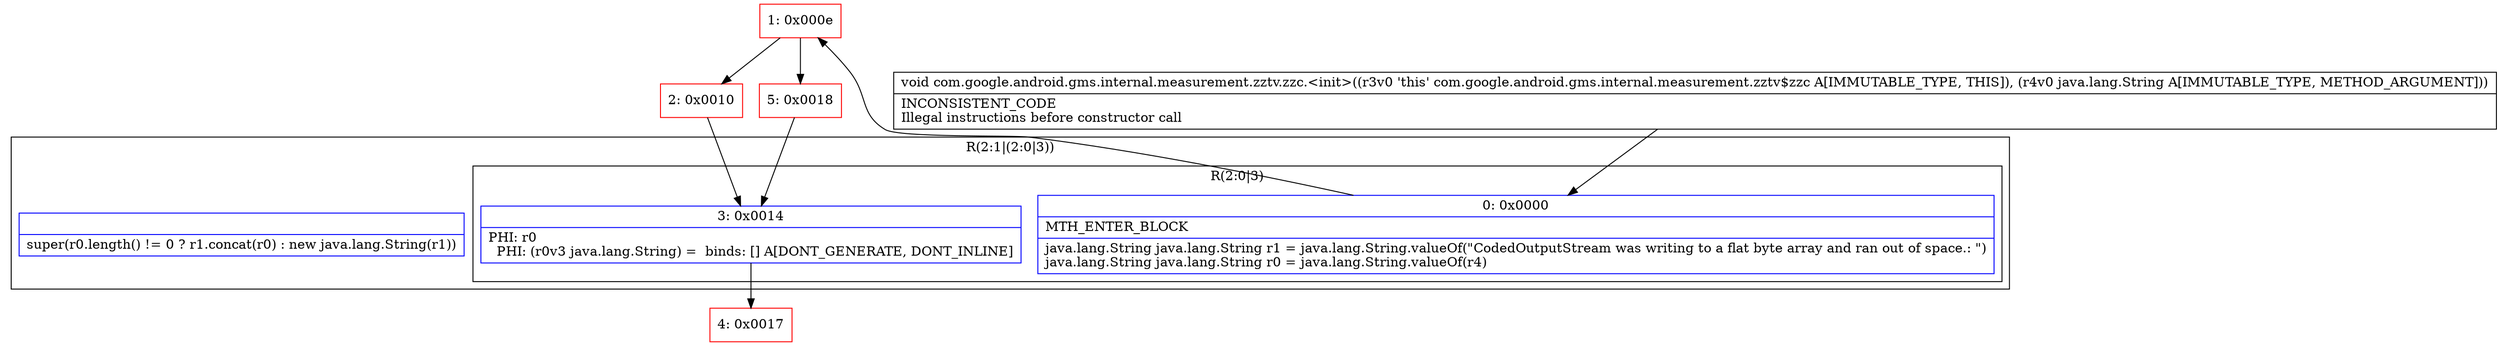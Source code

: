digraph "CFG forcom.google.android.gms.internal.measurement.zztv.zzc.\<init\>(Ljava\/lang\/String;)V" {
subgraph cluster_Region_766930064 {
label = "R(2:1|(2:0|3))";
node [shape=record,color=blue];
Node_InsnContainer_1762348816 [shape=record,label="{|super(r0.length() != 0 ? r1.concat(r0) : new java.lang.String(r1))\l}"];
subgraph cluster_Region_1144822511 {
label = "R(2:0|3)";
node [shape=record,color=blue];
Node_0 [shape=record,label="{0\:\ 0x0000|MTH_ENTER_BLOCK\l|java.lang.String java.lang.String r1 = java.lang.String.valueOf(\"CodedOutputStream was writing to a flat byte array and ran out of space.: \")\ljava.lang.String java.lang.String r0 = java.lang.String.valueOf(r4)\l}"];
Node_3 [shape=record,label="{3\:\ 0x0014|PHI: r0 \l  PHI: (r0v3 java.lang.String) =  binds: [] A[DONT_GENERATE, DONT_INLINE]\l}"];
}
}
Node_1 [shape=record,color=red,label="{1\:\ 0x000e}"];
Node_2 [shape=record,color=red,label="{2\:\ 0x0010}"];
Node_4 [shape=record,color=red,label="{4\:\ 0x0017}"];
Node_5 [shape=record,color=red,label="{5\:\ 0x0018}"];
MethodNode[shape=record,label="{void com.google.android.gms.internal.measurement.zztv.zzc.\<init\>((r3v0 'this' com.google.android.gms.internal.measurement.zztv$zzc A[IMMUTABLE_TYPE, THIS]), (r4v0 java.lang.String A[IMMUTABLE_TYPE, METHOD_ARGUMENT]))  | INCONSISTENT_CODE\lIllegal instructions before constructor call\l}"];
MethodNode -> Node_0;
Node_0 -> Node_1;
Node_3 -> Node_4;
Node_1 -> Node_2;
Node_1 -> Node_5;
Node_2 -> Node_3;
Node_5 -> Node_3;
}

